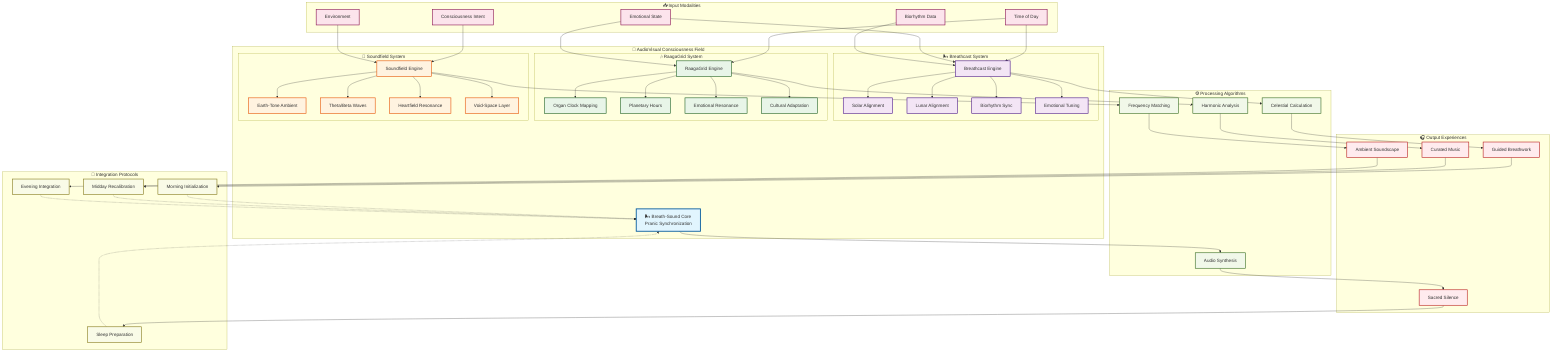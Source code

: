 graph TB
    subgraph "🎵 AudioVisual Consciousness Field"
        Core[🌬️ Breath-Sound Core<br/>Pranic Synchronization]
        
        subgraph "🌬️ Breathcast System"
            BC[Breathcast Engine]
            BC --> BC1[Solar Alignment]
            BC --> BC2[Lunar Alignment]
            BC --> BC3[Biorhythm Sync]
            BC --> BC4[Emotional Tuning]
        end
        
        subgraph "🎶 RaagaGrid System"
            RG[RaagaGrid Engine]
            RG --> RG1[Organ Clock Mapping]
            RG --> RG2[Planetary Hours]
            RG --> RG3[Emotional Resonance]
            RG --> RG4[Cultural Adaptation]
        end
        
        subgraph "🌊 Soundfield System"
            SF[Soundfield Engine]
            SF --> SF1[Earth-Tone Ambient]
            SF --> SF2[Theta/Beta Waves]
            SF --> SF3[Heartfield Resonance]
            SF --> SF4[Void-Space Layer]
        end
    end
    
    subgraph "📥 Input Modalities"
        Time[Time of Day]
        Emotion[Emotional State]
        Intent[Consciousness Intent]
        Bio[Biorhythm Data]
        Env[Environment]
    end
    
    subgraph "⚙️ Processing Algorithms"
        Celestial[Celestial Calculation]
        Harmonic[Harmonic Analysis]
        Frequency[Frequency Matching]
        Synthesis[Audio Synthesis]
    end
    
    subgraph "🎧 Output Experiences"
        Breathwork[Guided Breathwork]
        Music[Curated Music]
        Ambient[Ambient Soundscape]
        Silence[Sacred Silence]
    end
    
    subgraph "🧘 Integration Protocols"
        Morning[Morning Initialization]
        Midday[Midday Recalibration]
        Evening[Evening Integration]
        Sleep[Sleep Preparation]
    end
    
    %% Input Connections
    Time --> BC
    Time --> RG
    Emotion --> BC
    Emotion --> RG
    Intent --> SF
    Bio --> BC
    Env --> SF
    
    %% Engine to Processing
    BC --> Celestial
    RG --> Harmonic
    SF --> Frequency
    Core --> Synthesis
    
    %% Processing to Output
    Celestial --> Breathwork
    Harmonic --> Music
    Frequency --> Ambient
    Synthesis --> Silence
    
    %% Output to Integration
    Breathwork --> Morning
    Music --> Midday
    Ambient --> Evening
    Silence --> Sleep
    
    %% Feedback Loops
    Morning -.-> Core
    Midday -.-> Core
    Evening -.-> Core
    Sleep -.-> Core
    
    %% Styling
    classDef core fill:#e1f5fe,stroke:#01579b,stroke-width:3px
    classDef breathcast fill:#f3e5f5,stroke:#4a148c,stroke-width:2px
    classDef raaga fill:#e8f5e8,stroke:#1b5e20,stroke-width:2px
    classDef soundfield fill:#fff3e0,stroke:#e65100,stroke-width:2px
    classDef input fill:#fce4ec,stroke:#880e4f,stroke-width:2px
    classDef processing fill:#f1f8e9,stroke:#33691e,stroke-width:2px
    classDef output fill:#ffebee,stroke:#b71c1c,stroke-width:2px
    classDef integration fill:#f9fbe7,stroke:#827717,stroke-width:2px
    
    class Core core
    class BC,BC1,BC2,BC3,BC4 breathcast
    class RG,RG1,RG2,RG3,RG4 raaga
    class SF,SF1,SF2,SF3,SF4 soundfield
    class Time,Emotion,Intent,Bio,Env input
    class Celestial,Harmonic,Frequency,Synthesis processing
    class Breathwork,Music,Ambient,Silence output
    class Morning,Midday,Evening,Sleep integration
